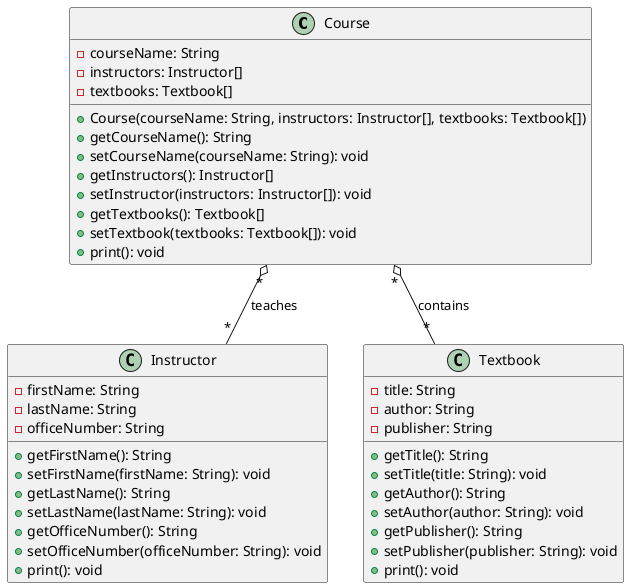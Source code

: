 @startuml

class Course {
  - courseName: String
  - instructors: Instructor[]
  - textbooks: Textbook[]

  + Course(courseName: String, instructors: Instructor[], textbooks: Textbook[])
  + getCourseName(): String
  + setCourseName(courseName: String): void
  + getInstructors(): Instructor[]
  + setInstructor(instructors: Instructor[]): void
  + getTextbooks(): Textbook[]
  + setTextbook(textbooks: Textbook[]): void
  + print(): void
}

class Instructor {
  - firstName: String
  - lastName: String
  - officeNumber: String

  + getFirstName(): String
  + setFirstName(firstName: String): void
  + getLastName(): String
  + setLastName(lastName: String): void
  + getOfficeNumber(): String
  + setOfficeNumber(officeNumber: String): void
  + print(): void
}

class Textbook {
  - title: String
  - author: String
  - publisher: String

  + getTitle(): String
  + setTitle(title: String): void
  + getAuthor(): String
  + setAuthor(author: String): void
  + getPublisher(): String
  + setPublisher(publisher: String): void
  + print(): void
}

Course "*" o-- "*" Instructor : teaches
Course "*" o-- "*" Textbook : contains

@enduml